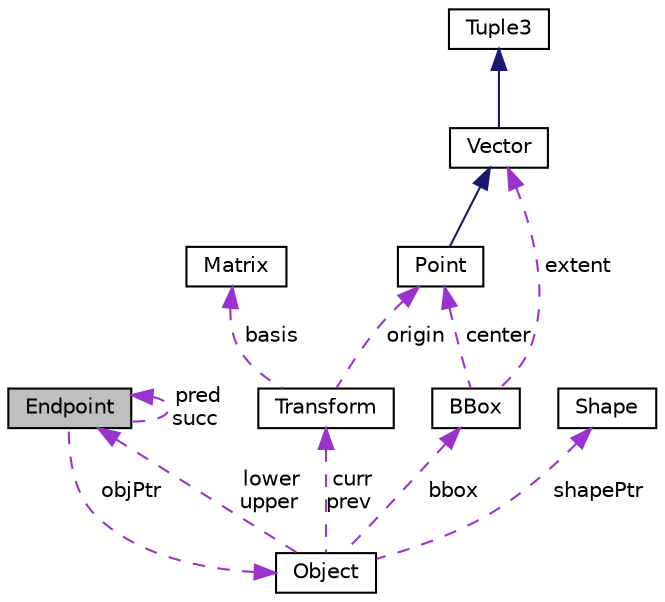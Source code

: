 digraph "Endpoint"
{
  edge [fontname="Helvetica",fontsize="10",labelfontname="Helvetica",labelfontsize="10"];
  node [fontname="Helvetica",fontsize="10",shape=record];
  Node1 [label="Endpoint",height=0.2,width=0.4,color="black", fillcolor="grey75", style="filled", fontcolor="black"];
  Node1 -> Node1 [dir="back",color="darkorchid3",fontsize="10",style="dashed",label=" pred\nsucc" ,fontname="Helvetica"];
  Node2 -> Node1 [dir="back",color="darkorchid3",fontsize="10",style="dashed",label=" objPtr" ,fontname="Helvetica"];
  Node2 [label="Object",height=0.2,width=0.4,color="black", fillcolor="white", style="filled",URL="$class_object.html"];
  Node1 -> Node2 [dir="back",color="darkorchid3",fontsize="10",style="dashed",label=" lower\nupper" ,fontname="Helvetica"];
  Node3 -> Node2 [dir="back",color="darkorchid3",fontsize="10",style="dashed",label=" bbox" ,fontname="Helvetica"];
  Node3 [label="BBox",height=0.2,width=0.4,color="black", fillcolor="white", style="filled",URL="$class_b_box.html"];
  Node4 -> Node3 [dir="back",color="darkorchid3",fontsize="10",style="dashed",label=" extent" ,fontname="Helvetica"];
  Node4 [label="Vector",height=0.2,width=0.4,color="black", fillcolor="white", style="filled",URL="$class_vector.html"];
  Node5 -> Node4 [dir="back",color="midnightblue",fontsize="10",style="solid",fontname="Helvetica"];
  Node5 [label="Tuple3",height=0.2,width=0.4,color="black", fillcolor="white", style="filled",URL="$class_tuple3.html"];
  Node6 -> Node3 [dir="back",color="darkorchid3",fontsize="10",style="dashed",label=" center" ,fontname="Helvetica"];
  Node6 [label="Point",height=0.2,width=0.4,color="black", fillcolor="white", style="filled",URL="$class_point.html"];
  Node4 -> Node6 [dir="back",color="midnightblue",fontsize="10",style="solid",fontname="Helvetica"];
  Node7 -> Node2 [dir="back",color="darkorchid3",fontsize="10",style="dashed",label=" curr\nprev" ,fontname="Helvetica"];
  Node7 [label="Transform",height=0.2,width=0.4,color="black", fillcolor="white", style="filled",URL="$class_transform.html"];
  Node6 -> Node7 [dir="back",color="darkorchid3",fontsize="10",style="dashed",label=" origin" ,fontname="Helvetica"];
  Node8 -> Node7 [dir="back",color="darkorchid3",fontsize="10",style="dashed",label=" basis" ,fontname="Helvetica"];
  Node8 [label="Matrix",height=0.2,width=0.4,color="black", fillcolor="white", style="filled",URL="$class_matrix.html"];
  Node9 -> Node2 [dir="back",color="darkorchid3",fontsize="10",style="dashed",label=" shapePtr" ,fontname="Helvetica"];
  Node9 [label="Shape",height=0.2,width=0.4,color="black", fillcolor="white", style="filled",URL="$class_shape.html"];
}

